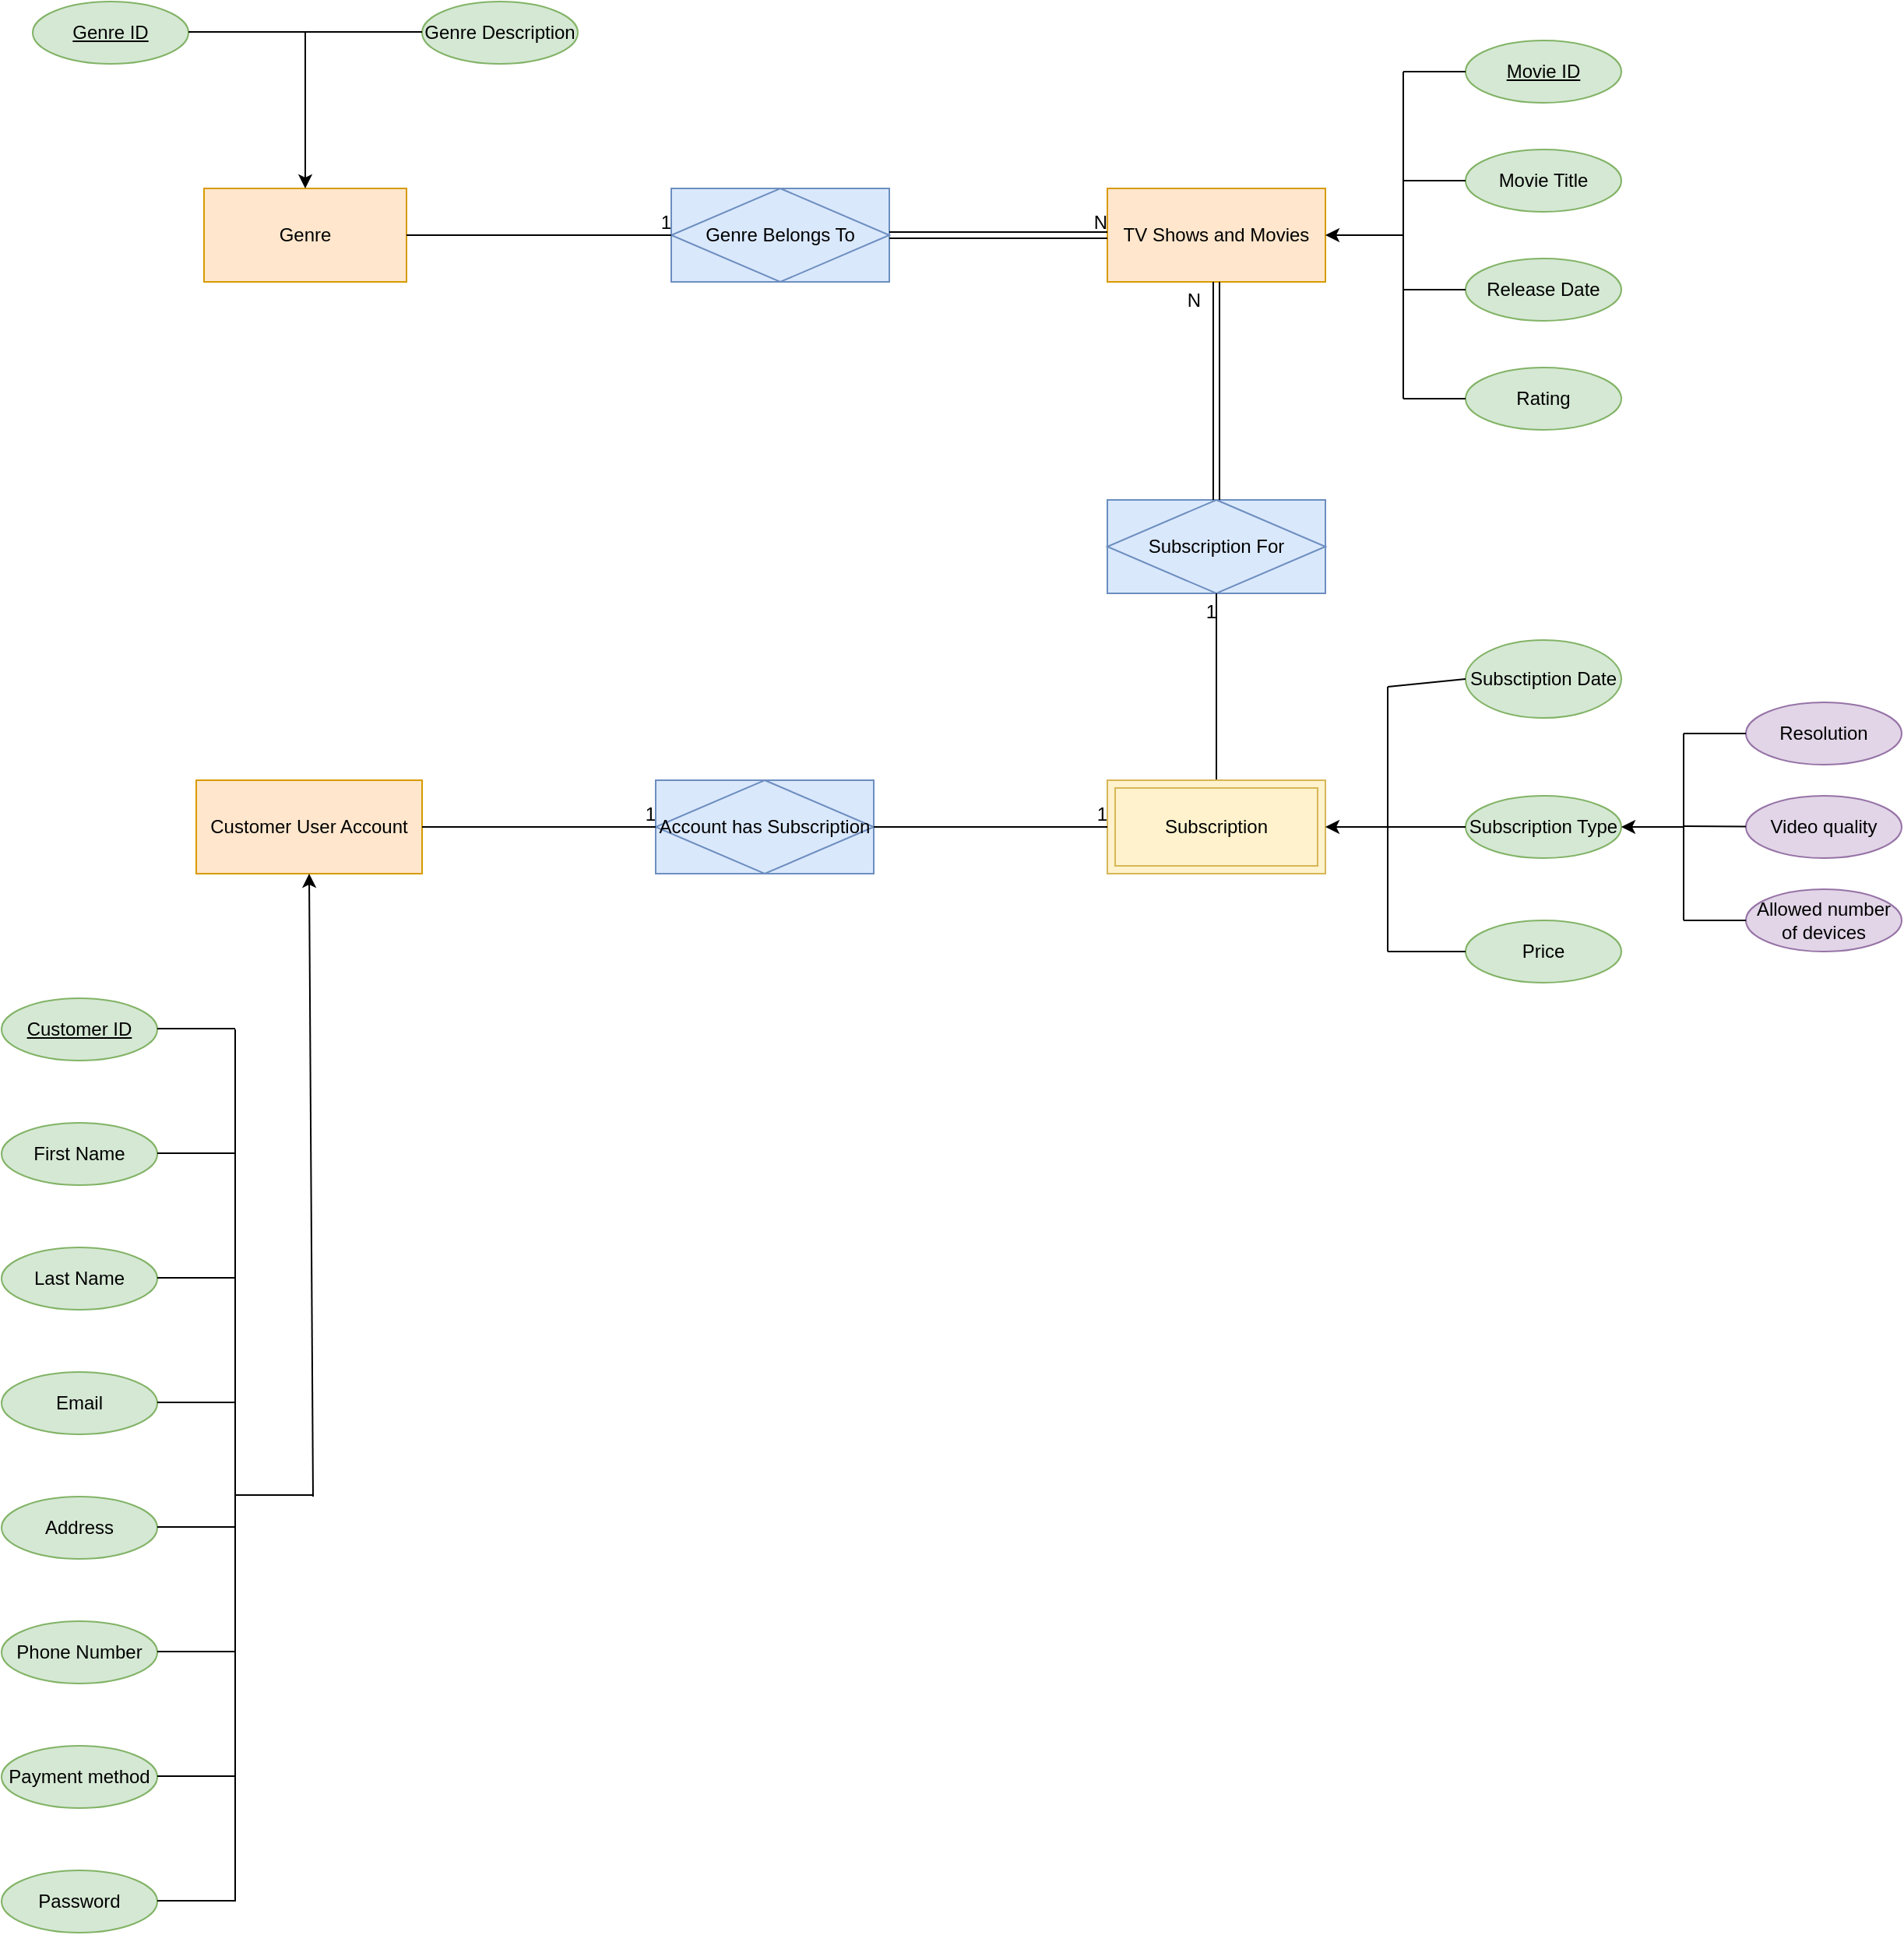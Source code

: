 <mxfile version="15.9.1" type="github">
  <diagram id="vIxli9DI9CL3hc1L__Mi" name="Page-1">
    <mxGraphModel dx="2370" dy="1300" grid="1" gridSize="10" guides="1" tooltips="1" connect="1" arrows="1" fold="1" page="1" pageScale="1" pageWidth="1654" pageHeight="2336" math="0" shadow="0">
      <root>
        <mxCell id="0" />
        <mxCell id="1" parent="0" />
        <mxCell id="NIfGBF_LidaSrqxh-zxE-1" value="Genre" style="whiteSpace=wrap;html=1;align=center;fillColor=#ffe6cc;strokeColor=#d79b00;" parent="1" vertex="1">
          <mxGeometry x="340" y="180" width="130" height="60" as="geometry" />
        </mxCell>
        <mxCell id="NIfGBF_LidaSrqxh-zxE-2" value="Genre ID" style="ellipse;whiteSpace=wrap;html=1;align=center;fillColor=#d5e8d4;strokeColor=#82b366;fontStyle=4" parent="1" vertex="1">
          <mxGeometry x="230" y="60" width="100" height="40" as="geometry" />
        </mxCell>
        <mxCell id="NIfGBF_LidaSrqxh-zxE-3" value="Genre Description" style="ellipse;whiteSpace=wrap;html=1;align=center;fillColor=#d5e8d4;strokeColor=#82b366;" parent="1" vertex="1">
          <mxGeometry x="480" y="60" width="100" height="40" as="geometry" />
        </mxCell>
        <mxCell id="NIfGBF_LidaSrqxh-zxE-6" value="" style="endArrow=classic;html=1;rounded=0;entryX=0.5;entryY=0;entryDx=0;entryDy=0;" parent="1" target="NIfGBF_LidaSrqxh-zxE-1" edge="1">
          <mxGeometry width="50" height="50" relative="1" as="geometry">
            <mxPoint x="405" y="80" as="sourcePoint" />
            <mxPoint x="390" y="100.5" as="targetPoint" />
          </mxGeometry>
        </mxCell>
        <mxCell id="NIfGBF_LidaSrqxh-zxE-7" value="" style="endArrow=none;html=1;rounded=0;" parent="1" edge="1">
          <mxGeometry width="50" height="50" relative="1" as="geometry">
            <mxPoint x="330" y="79.5" as="sourcePoint" />
            <mxPoint x="480" y="79.5" as="targetPoint" />
          </mxGeometry>
        </mxCell>
        <mxCell id="NIfGBF_LidaSrqxh-zxE-9" value="Genre Belongs To" style="shape=associativeEntity;whiteSpace=wrap;html=1;align=center;fillColor=#dae8fc;strokeColor=#6c8ebf;" parent="1" vertex="1">
          <mxGeometry x="640" y="180" width="140" height="60" as="geometry" />
        </mxCell>
        <mxCell id="NIfGBF_LidaSrqxh-zxE-10" value="" style="endArrow=none;html=1;rounded=0;exitX=1;exitY=0.5;exitDx=0;exitDy=0;entryX=0;entryY=0.5;entryDx=0;entryDy=0;" parent="1" source="NIfGBF_LidaSrqxh-zxE-1" target="NIfGBF_LidaSrqxh-zxE-9" edge="1">
          <mxGeometry relative="1" as="geometry">
            <mxPoint x="470" y="239" as="sourcePoint" />
            <mxPoint x="630" y="239" as="targetPoint" />
          </mxGeometry>
        </mxCell>
        <mxCell id="NIfGBF_LidaSrqxh-zxE-11" value="1" style="resizable=0;html=1;align=right;verticalAlign=bottom;" parent="NIfGBF_LidaSrqxh-zxE-10" connectable="0" vertex="1">
          <mxGeometry x="1" relative="1" as="geometry" />
        </mxCell>
        <mxCell id="NIfGBF_LidaSrqxh-zxE-12" value="TV Shows and Movies" style="whiteSpace=wrap;html=1;align=center;fillColor=#ffe6cc;strokeColor=#d79b00;" parent="1" vertex="1">
          <mxGeometry x="920" y="180" width="140" height="60" as="geometry" />
        </mxCell>
        <mxCell id="NIfGBF_LidaSrqxh-zxE-13" value="" style="shape=link;html=1;rounded=0;exitX=1;exitY=0.5;exitDx=0;exitDy=0;entryX=0;entryY=0.5;entryDx=0;entryDy=0;" parent="1" source="NIfGBF_LidaSrqxh-zxE-9" target="NIfGBF_LidaSrqxh-zxE-12" edge="1">
          <mxGeometry relative="1" as="geometry">
            <mxPoint x="810" y="200" as="sourcePoint" />
            <mxPoint x="970" y="200" as="targetPoint" />
          </mxGeometry>
        </mxCell>
        <mxCell id="NIfGBF_LidaSrqxh-zxE-14" value="N" style="resizable=0;html=1;align=right;verticalAlign=bottom;" parent="NIfGBF_LidaSrqxh-zxE-13" connectable="0" vertex="1">
          <mxGeometry x="1" relative="1" as="geometry" />
        </mxCell>
        <mxCell id="en8W7bjXeNqJYoDH670p-1" value="Movie ID" style="ellipse;whiteSpace=wrap;html=1;align=center;fillColor=#d5e8d4;strokeColor=#82b366;fontStyle=4" parent="1" vertex="1">
          <mxGeometry x="1150" y="85" width="100" height="40" as="geometry" />
        </mxCell>
        <mxCell id="en8W7bjXeNqJYoDH670p-2" value="Movie Title" style="ellipse;whiteSpace=wrap;html=1;align=center;fillColor=#d5e8d4;strokeColor=#82b366;" parent="1" vertex="1">
          <mxGeometry x="1150" y="155" width="100" height="40" as="geometry" />
        </mxCell>
        <mxCell id="en8W7bjXeNqJYoDH670p-3" value="Release Date" style="ellipse;whiteSpace=wrap;html=1;align=center;fillColor=#d5e8d4;strokeColor=#82b366;" parent="1" vertex="1">
          <mxGeometry x="1150" y="225" width="100" height="40" as="geometry" />
        </mxCell>
        <mxCell id="en8W7bjXeNqJYoDH670p-4" value="Rating" style="ellipse;whiteSpace=wrap;html=1;align=center;fillColor=#d5e8d4;strokeColor=#82b366;" parent="1" vertex="1">
          <mxGeometry x="1150" y="295" width="100" height="40" as="geometry" />
        </mxCell>
        <mxCell id="en8W7bjXeNqJYoDH670p-5" value="" style="endArrow=none;html=1;rounded=0;entryX=0;entryY=0.5;entryDx=0;entryDy=0;" parent="1" target="en8W7bjXeNqJYoDH670p-1" edge="1">
          <mxGeometry width="50" height="50" relative="1" as="geometry">
            <mxPoint x="1110" y="105" as="sourcePoint" />
            <mxPoint x="1140" y="104.5" as="targetPoint" />
          </mxGeometry>
        </mxCell>
        <mxCell id="en8W7bjXeNqJYoDH670p-6" value="" style="endArrow=none;html=1;rounded=0;entryX=0;entryY=0.5;entryDx=0;entryDy=0;" parent="1" target="en8W7bjXeNqJYoDH670p-2" edge="1">
          <mxGeometry width="50" height="50" relative="1" as="geometry">
            <mxPoint x="1110" y="175" as="sourcePoint" />
            <mxPoint x="1130" y="174.5" as="targetPoint" />
          </mxGeometry>
        </mxCell>
        <mxCell id="en8W7bjXeNqJYoDH670p-7" value="" style="endArrow=none;html=1;rounded=0;entryX=0;entryY=0.5;entryDx=0;entryDy=0;" parent="1" target="en8W7bjXeNqJYoDH670p-3" edge="1">
          <mxGeometry width="50" height="50" relative="1" as="geometry">
            <mxPoint x="1110" y="245" as="sourcePoint" />
            <mxPoint x="1140" y="244.5" as="targetPoint" />
          </mxGeometry>
        </mxCell>
        <mxCell id="en8W7bjXeNqJYoDH670p-8" value="" style="endArrow=none;html=1;rounded=0;entryX=0;entryY=0.5;entryDx=0;entryDy=0;" parent="1" target="en8W7bjXeNqJYoDH670p-4" edge="1">
          <mxGeometry width="50" height="50" relative="1" as="geometry">
            <mxPoint x="1110" y="315" as="sourcePoint" />
            <mxPoint x="1140" y="314.5" as="targetPoint" />
          </mxGeometry>
        </mxCell>
        <mxCell id="en8W7bjXeNqJYoDH670p-9" value="" style="endArrow=none;html=1;rounded=0;" parent="1" edge="1">
          <mxGeometry width="50" height="50" relative="1" as="geometry">
            <mxPoint x="1110" y="315" as="sourcePoint" />
            <mxPoint x="1110" y="105" as="targetPoint" />
          </mxGeometry>
        </mxCell>
        <mxCell id="en8W7bjXeNqJYoDH670p-10" value="" style="endArrow=classic;html=1;rounded=0;entryX=1;entryY=0.5;entryDx=0;entryDy=0;" parent="1" target="NIfGBF_LidaSrqxh-zxE-12" edge="1">
          <mxGeometry width="50" height="50" relative="1" as="geometry">
            <mxPoint x="1110" y="210" as="sourcePoint" />
            <mxPoint x="1070" y="209.5" as="targetPoint" />
          </mxGeometry>
        </mxCell>
        <mxCell id="vVi_NHI8I7VarCt74pUY-2" value="Subscription For" style="shape=associativeEntity;whiteSpace=wrap;html=1;align=center;fillColor=#dae8fc;strokeColor=#6c8ebf;" vertex="1" parent="1">
          <mxGeometry x="920" y="380" width="140" height="60" as="geometry" />
        </mxCell>
        <mxCell id="vVi_NHI8I7VarCt74pUY-3" value="" style="endArrow=none;html=1;rounded=0;exitX=0.5;exitY=0;exitDx=0;exitDy=0;entryX=0.5;entryY=1;entryDx=0;entryDy=0;" edge="1" parent="1" source="vVi_NHI8I7VarCt74pUY-11" target="vVi_NHI8I7VarCt74pUY-2">
          <mxGeometry relative="1" as="geometry">
            <mxPoint x="990" y="560" as="sourcePoint" />
            <mxPoint x="1210" y="490" as="targetPoint" />
          </mxGeometry>
        </mxCell>
        <mxCell id="vVi_NHI8I7VarCt74pUY-4" value="1" style="resizable=0;html=1;align=right;verticalAlign=bottom;" connectable="0" vertex="1" parent="vVi_NHI8I7VarCt74pUY-3">
          <mxGeometry x="1" relative="1" as="geometry">
            <mxPoint y="20" as="offset" />
          </mxGeometry>
        </mxCell>
        <mxCell id="vVi_NHI8I7VarCt74pUY-5" value="" style="shape=link;html=1;rounded=0;exitX=0.5;exitY=0;exitDx=0;exitDy=0;entryX=0.5;entryY=1;entryDx=0;entryDy=0;" edge="1" parent="1" source="vVi_NHI8I7VarCt74pUY-2" target="NIfGBF_LidaSrqxh-zxE-12">
          <mxGeometry relative="1" as="geometry">
            <mxPoint x="980" y="290" as="sourcePoint" />
            <mxPoint x="1140" y="290" as="targetPoint" />
          </mxGeometry>
        </mxCell>
        <mxCell id="vVi_NHI8I7VarCt74pUY-6" value="N" style="resizable=0;html=1;align=right;verticalAlign=bottom;" connectable="0" vertex="1" parent="vVi_NHI8I7VarCt74pUY-5">
          <mxGeometry x="1" relative="1" as="geometry">
            <mxPoint x="-10" y="20" as="offset" />
          </mxGeometry>
        </mxCell>
        <mxCell id="vVi_NHI8I7VarCt74pUY-7" value="Subsctiption Date" style="ellipse;whiteSpace=wrap;html=1;align=center;fillColor=#d5e8d4;strokeColor=#82b366;" vertex="1" parent="1">
          <mxGeometry x="1150" y="470" width="100" height="50" as="geometry" />
        </mxCell>
        <mxCell id="vVi_NHI8I7VarCt74pUY-8" value="Subscription Type" style="ellipse;whiteSpace=wrap;html=1;align=center;fillColor=#d5e8d4;strokeColor=#82b366;" vertex="1" parent="1">
          <mxGeometry x="1150" y="570" width="100" height="40" as="geometry" />
        </mxCell>
        <mxCell id="vVi_NHI8I7VarCt74pUY-9" value="Price" style="ellipse;whiteSpace=wrap;html=1;align=center;fillColor=#d5e8d4;strokeColor=#82b366;" vertex="1" parent="1">
          <mxGeometry x="1150" y="650" width="100" height="40" as="geometry" />
        </mxCell>
        <mxCell id="vVi_NHI8I7VarCt74pUY-10" value="Resolution" style="ellipse;whiteSpace=wrap;html=1;align=center;fillColor=#e1d5e7;strokeColor=#9673a6;" vertex="1" parent="1">
          <mxGeometry x="1330" y="510" width="100" height="40" as="geometry" />
        </mxCell>
        <mxCell id="vVi_NHI8I7VarCt74pUY-11" value="Subscription" style="shape=ext;margin=3;double=1;whiteSpace=wrap;html=1;align=center;fillColor=#fff2cc;strokeColor=#d6b656;" vertex="1" parent="1">
          <mxGeometry x="920" y="560" width="140" height="60" as="geometry" />
        </mxCell>
        <mxCell id="vVi_NHI8I7VarCt74pUY-13" value="Video quality" style="ellipse;whiteSpace=wrap;html=1;align=center;fillColor=#e1d5e7;strokeColor=#9673a6;" vertex="1" parent="1">
          <mxGeometry x="1330" y="570" width="100" height="40" as="geometry" />
        </mxCell>
        <mxCell id="vVi_NHI8I7VarCt74pUY-14" value="Allowed number of devices" style="ellipse;whiteSpace=wrap;html=1;align=center;fillColor=#e1d5e7;strokeColor=#9673a6;" vertex="1" parent="1">
          <mxGeometry x="1330" y="630" width="100" height="40" as="geometry" />
        </mxCell>
        <mxCell id="vVi_NHI8I7VarCt74pUY-15" value="" style="endArrow=none;html=1;rounded=0;entryX=0;entryY=0.5;entryDx=0;entryDy=0;" edge="1" parent="1" target="vVi_NHI8I7VarCt74pUY-10">
          <mxGeometry width="50" height="50" relative="1" as="geometry">
            <mxPoint x="1290" y="530" as="sourcePoint" />
            <mxPoint x="1320" y="540" as="targetPoint" />
          </mxGeometry>
        </mxCell>
        <mxCell id="vVi_NHI8I7VarCt74pUY-16" value="" style="endArrow=none;html=1;rounded=0;" edge="1" parent="1" target="vVi_NHI8I7VarCt74pUY-13">
          <mxGeometry width="50" height="50" relative="1" as="geometry">
            <mxPoint x="1290" y="589.5" as="sourcePoint" />
            <mxPoint x="1330" y="589.5" as="targetPoint" />
          </mxGeometry>
        </mxCell>
        <mxCell id="vVi_NHI8I7VarCt74pUY-17" value="" style="endArrow=none;html=1;rounded=0;entryX=0;entryY=0.5;entryDx=0;entryDy=0;" edge="1" parent="1" target="vVi_NHI8I7VarCt74pUY-14">
          <mxGeometry width="50" height="50" relative="1" as="geometry">
            <mxPoint x="1290" y="650" as="sourcePoint" />
            <mxPoint x="1310" y="640" as="targetPoint" />
          </mxGeometry>
        </mxCell>
        <mxCell id="vVi_NHI8I7VarCt74pUY-18" value="" style="endArrow=none;html=1;rounded=0;" edge="1" parent="1">
          <mxGeometry width="50" height="50" relative="1" as="geometry">
            <mxPoint x="1290" y="650" as="sourcePoint" />
            <mxPoint x="1290" y="530" as="targetPoint" />
          </mxGeometry>
        </mxCell>
        <mxCell id="vVi_NHI8I7VarCt74pUY-19" value="" style="endArrow=classic;html=1;rounded=0;entryX=1;entryY=0.5;entryDx=0;entryDy=0;" edge="1" parent="1" target="vVi_NHI8I7VarCt74pUY-8">
          <mxGeometry width="50" height="50" relative="1" as="geometry">
            <mxPoint x="1290" y="590" as="sourcePoint" />
            <mxPoint x="1240" y="850" as="targetPoint" />
          </mxGeometry>
        </mxCell>
        <mxCell id="vVi_NHI8I7VarCt74pUY-20" value="" style="endArrow=none;html=1;rounded=0;entryX=0;entryY=0.5;entryDx=0;entryDy=0;" edge="1" parent="1" target="vVi_NHI8I7VarCt74pUY-7">
          <mxGeometry width="50" height="50" relative="1" as="geometry">
            <mxPoint x="1100" y="500" as="sourcePoint" />
            <mxPoint x="1140" y="504.5" as="targetPoint" />
          </mxGeometry>
        </mxCell>
        <mxCell id="vVi_NHI8I7VarCt74pUY-22" value="" style="endArrow=none;html=1;rounded=0;entryX=0;entryY=0.5;entryDx=0;entryDy=0;" edge="1" parent="1" target="vVi_NHI8I7VarCt74pUY-8">
          <mxGeometry width="50" height="50" relative="1" as="geometry">
            <mxPoint x="1100" y="590" as="sourcePoint" />
            <mxPoint x="1140" y="590" as="targetPoint" />
          </mxGeometry>
        </mxCell>
        <mxCell id="vVi_NHI8I7VarCt74pUY-23" value="" style="endArrow=none;html=1;rounded=0;entryX=0;entryY=0.5;entryDx=0;entryDy=0;" edge="1" parent="1" target="vVi_NHI8I7VarCt74pUY-9">
          <mxGeometry width="50" height="50" relative="1" as="geometry">
            <mxPoint x="1100" y="670" as="sourcePoint" />
            <mxPoint x="1140" y="670.5" as="targetPoint" />
          </mxGeometry>
        </mxCell>
        <mxCell id="vVi_NHI8I7VarCt74pUY-24" value="" style="endArrow=none;html=1;rounded=0;" edge="1" parent="1">
          <mxGeometry width="50" height="50" relative="1" as="geometry">
            <mxPoint x="1100" y="500" as="sourcePoint" />
            <mxPoint x="1100" y="670" as="targetPoint" />
          </mxGeometry>
        </mxCell>
        <mxCell id="vVi_NHI8I7VarCt74pUY-25" value="" style="endArrow=classic;html=1;rounded=0;" edge="1" parent="1">
          <mxGeometry width="50" height="50" relative="1" as="geometry">
            <mxPoint x="1100" y="590" as="sourcePoint" />
            <mxPoint x="1060" y="590" as="targetPoint" />
          </mxGeometry>
        </mxCell>
        <mxCell id="vVi_NHI8I7VarCt74pUY-26" value="Customer User Account" style="whiteSpace=wrap;html=1;align=center;fillColor=#ffe6cc;strokeColor=#d79b00;" vertex="1" parent="1">
          <mxGeometry x="335" y="560" width="145" height="60" as="geometry" />
        </mxCell>
        <mxCell id="vVi_NHI8I7VarCt74pUY-27" value="Account has Subscription" style="shape=associativeEntity;whiteSpace=wrap;html=1;align=center;fillColor=#dae8fc;strokeColor=#6c8ebf;" vertex="1" parent="1">
          <mxGeometry x="630" y="560" width="140" height="60" as="geometry" />
        </mxCell>
        <mxCell id="vVi_NHI8I7VarCt74pUY-28" value="" style="endArrow=none;html=1;rounded=0;exitX=1;exitY=0.5;exitDx=0;exitDy=0;entryX=0;entryY=0.5;entryDx=0;entryDy=0;" edge="1" parent="1" source="vVi_NHI8I7VarCt74pUY-26" target="vVi_NHI8I7VarCt74pUY-27">
          <mxGeometry relative="1" as="geometry">
            <mxPoint x="480" y="590" as="sourcePoint" />
            <mxPoint x="650" y="590" as="targetPoint" />
          </mxGeometry>
        </mxCell>
        <mxCell id="vVi_NHI8I7VarCt74pUY-29" value="1" style="resizable=0;html=1;align=right;verticalAlign=bottom;" connectable="0" vertex="1" parent="vVi_NHI8I7VarCt74pUY-28">
          <mxGeometry x="1" relative="1" as="geometry" />
        </mxCell>
        <mxCell id="vVi_NHI8I7VarCt74pUY-30" value="" style="endArrow=none;html=1;rounded=0;exitX=1;exitY=0.5;exitDx=0;exitDy=0;" edge="1" parent="1" source="vVi_NHI8I7VarCt74pUY-27" target="vVi_NHI8I7VarCt74pUY-11">
          <mxGeometry relative="1" as="geometry">
            <mxPoint x="780" y="589.5" as="sourcePoint" />
            <mxPoint x="920" y="590" as="targetPoint" />
          </mxGeometry>
        </mxCell>
        <mxCell id="vVi_NHI8I7VarCt74pUY-31" value="1" style="resizable=0;html=1;align=right;verticalAlign=bottom;" connectable="0" vertex="1" parent="vVi_NHI8I7VarCt74pUY-30">
          <mxGeometry x="1" relative="1" as="geometry" />
        </mxCell>
        <mxCell id="vVi_NHI8I7VarCt74pUY-32" value="Email" style="ellipse;whiteSpace=wrap;html=1;align=center;fillColor=#d5e8d4;strokeColor=#82b366;" vertex="1" parent="1">
          <mxGeometry x="210" y="940" width="100" height="40" as="geometry" />
        </mxCell>
        <mxCell id="vVi_NHI8I7VarCt74pUY-33" value="First Name" style="ellipse;whiteSpace=wrap;html=1;align=center;fillColor=#d5e8d4;strokeColor=#82b366;" vertex="1" parent="1">
          <mxGeometry x="210" y="780" width="100" height="40" as="geometry" />
        </mxCell>
        <mxCell id="vVi_NHI8I7VarCt74pUY-34" value="Last Name" style="ellipse;whiteSpace=wrap;html=1;align=center;fillColor=#d5e8d4;strokeColor=#82b366;" vertex="1" parent="1">
          <mxGeometry x="210" y="860" width="100" height="40" as="geometry" />
        </mxCell>
        <mxCell id="vVi_NHI8I7VarCt74pUY-35" value="Customer ID" style="ellipse;whiteSpace=wrap;html=1;align=center;fontStyle=4;fillColor=#d5e8d4;strokeColor=#82b366;" vertex="1" parent="1">
          <mxGeometry x="210" y="700" width="100" height="40" as="geometry" />
        </mxCell>
        <mxCell id="vVi_NHI8I7VarCt74pUY-36" value="Address" style="ellipse;whiteSpace=wrap;html=1;align=center;fillColor=#d5e8d4;strokeColor=#82b366;" vertex="1" parent="1">
          <mxGeometry x="210" y="1020" width="100" height="40" as="geometry" />
        </mxCell>
        <mxCell id="vVi_NHI8I7VarCt74pUY-37" value="Phone Number" style="ellipse;whiteSpace=wrap;html=1;align=center;fillColor=#d5e8d4;strokeColor=#82b366;" vertex="1" parent="1">
          <mxGeometry x="210" y="1100" width="100" height="40" as="geometry" />
        </mxCell>
        <mxCell id="vVi_NHI8I7VarCt74pUY-38" value="Payment method" style="ellipse;whiteSpace=wrap;html=1;align=center;fillColor=#d5e8d4;strokeColor=#82b366;" vertex="1" parent="1">
          <mxGeometry x="210" y="1180" width="100" height="40" as="geometry" />
        </mxCell>
        <mxCell id="vVi_NHI8I7VarCt74pUY-39" value="Password" style="ellipse;whiteSpace=wrap;html=1;align=center;fillColor=#d5e8d4;strokeColor=#82b366;" vertex="1" parent="1">
          <mxGeometry x="210" y="1260" width="100" height="40" as="geometry" />
        </mxCell>
        <mxCell id="vVi_NHI8I7VarCt74pUY-40" value="" style="endArrow=none;html=1;rounded=0;" edge="1" parent="1">
          <mxGeometry width="50" height="50" relative="1" as="geometry">
            <mxPoint x="310" y="719.5" as="sourcePoint" />
            <mxPoint x="360" y="719.5" as="targetPoint" />
          </mxGeometry>
        </mxCell>
        <mxCell id="vVi_NHI8I7VarCt74pUY-41" value="" style="endArrow=none;html=1;rounded=0;" edge="1" parent="1">
          <mxGeometry width="50" height="50" relative="1" as="geometry">
            <mxPoint x="310" y="799.5" as="sourcePoint" />
            <mxPoint x="360" y="799.5" as="targetPoint" />
          </mxGeometry>
        </mxCell>
        <mxCell id="vVi_NHI8I7VarCt74pUY-42" value="" style="endArrow=none;html=1;rounded=0;" edge="1" parent="1">
          <mxGeometry width="50" height="50" relative="1" as="geometry">
            <mxPoint x="310" y="879.5" as="sourcePoint" />
            <mxPoint x="360" y="879.5" as="targetPoint" />
          </mxGeometry>
        </mxCell>
        <mxCell id="vVi_NHI8I7VarCt74pUY-43" value="" style="endArrow=none;html=1;rounded=0;" edge="1" parent="1">
          <mxGeometry width="50" height="50" relative="1" as="geometry">
            <mxPoint x="310" y="959.5" as="sourcePoint" />
            <mxPoint x="360" y="959.5" as="targetPoint" />
          </mxGeometry>
        </mxCell>
        <mxCell id="vVi_NHI8I7VarCt74pUY-44" value="" style="endArrow=none;html=1;rounded=0;" edge="1" parent="1">
          <mxGeometry width="50" height="50" relative="1" as="geometry">
            <mxPoint x="310" y="1039.5" as="sourcePoint" />
            <mxPoint x="360" y="1039.5" as="targetPoint" />
          </mxGeometry>
        </mxCell>
        <mxCell id="vVi_NHI8I7VarCt74pUY-45" value="" style="endArrow=none;html=1;rounded=0;" edge="1" parent="1">
          <mxGeometry width="50" height="50" relative="1" as="geometry">
            <mxPoint x="310" y="1119.5" as="sourcePoint" />
            <mxPoint x="360" y="1119.5" as="targetPoint" />
          </mxGeometry>
        </mxCell>
        <mxCell id="vVi_NHI8I7VarCt74pUY-46" value="" style="endArrow=none;html=1;rounded=0;" edge="1" parent="1">
          <mxGeometry width="50" height="50" relative="1" as="geometry">
            <mxPoint x="310" y="1199.5" as="sourcePoint" />
            <mxPoint x="360" y="1199.5" as="targetPoint" />
          </mxGeometry>
        </mxCell>
        <mxCell id="vVi_NHI8I7VarCt74pUY-47" value="" style="endArrow=none;html=1;rounded=0;" edge="1" parent="1">
          <mxGeometry width="50" height="50" relative="1" as="geometry">
            <mxPoint x="310" y="1279.5" as="sourcePoint" />
            <mxPoint x="360" y="1279.5" as="targetPoint" />
          </mxGeometry>
        </mxCell>
        <mxCell id="vVi_NHI8I7VarCt74pUY-48" value="" style="endArrow=none;html=1;rounded=0;" edge="1" parent="1">
          <mxGeometry width="50" height="50" relative="1" as="geometry">
            <mxPoint x="360" y="720" as="sourcePoint" />
            <mxPoint x="360" y="1280" as="targetPoint" />
          </mxGeometry>
        </mxCell>
        <mxCell id="vVi_NHI8I7VarCt74pUY-49" value="" style="endArrow=none;html=1;rounded=0;" edge="1" parent="1">
          <mxGeometry width="50" height="50" relative="1" as="geometry">
            <mxPoint x="360" y="1019" as="sourcePoint" />
            <mxPoint x="410" y="1019" as="targetPoint" />
          </mxGeometry>
        </mxCell>
        <mxCell id="vVi_NHI8I7VarCt74pUY-50" value="" style="endArrow=classic;html=1;rounded=0;entryX=0.5;entryY=1;entryDx=0;entryDy=0;" edge="1" parent="1" target="vVi_NHI8I7VarCt74pUY-26">
          <mxGeometry width="50" height="50" relative="1" as="geometry">
            <mxPoint x="410" y="1020" as="sourcePoint" />
            <mxPoint x="530" y="830" as="targetPoint" />
          </mxGeometry>
        </mxCell>
      </root>
    </mxGraphModel>
  </diagram>
</mxfile>

